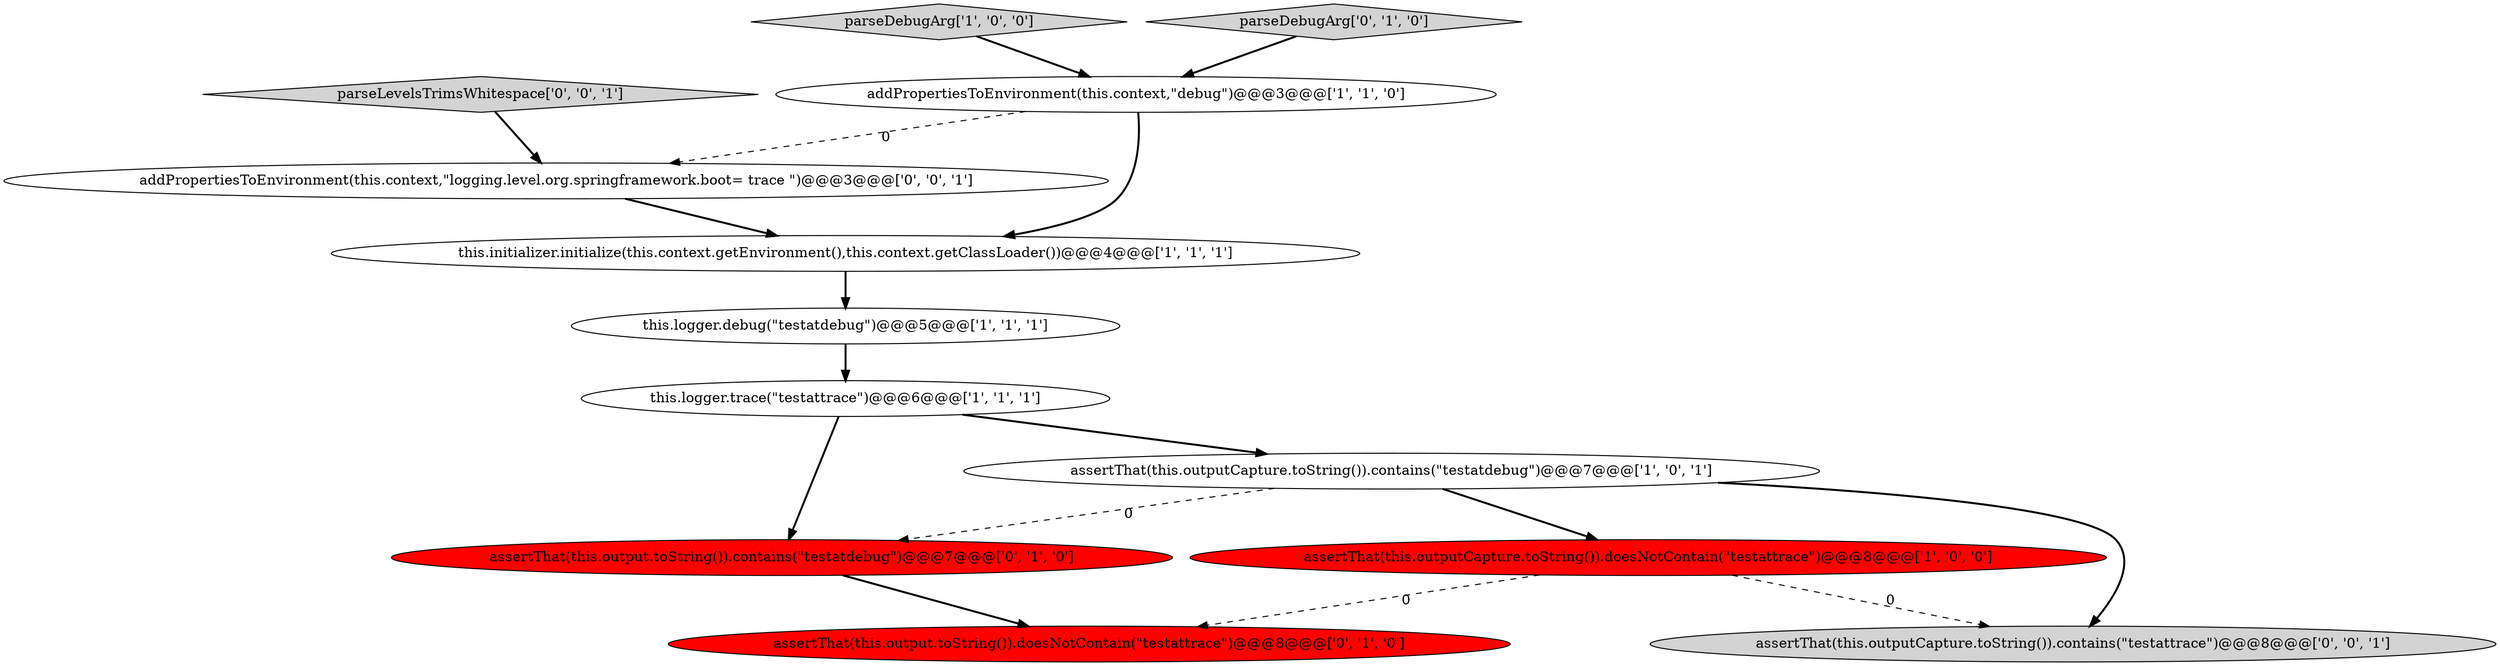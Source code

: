 digraph {
7 [style = filled, label = "assertThat(this.output.toString()).contains(\"testatdebug\")@@@7@@@['0', '1', '0']", fillcolor = red, shape = ellipse image = "AAA1AAABBB2BBB"];
4 [style = filled, label = "this.logger.debug(\"testatdebug\")@@@5@@@['1', '1', '1']", fillcolor = white, shape = ellipse image = "AAA0AAABBB1BBB"];
0 [style = filled, label = "assertThat(this.outputCapture.toString()).doesNotContain(\"testattrace\")@@@8@@@['1', '0', '0']", fillcolor = red, shape = ellipse image = "AAA1AAABBB1BBB"];
6 [style = filled, label = "parseDebugArg['1', '0', '0']", fillcolor = lightgray, shape = diamond image = "AAA0AAABBB1BBB"];
2 [style = filled, label = "this.initializer.initialize(this.context.getEnvironment(),this.context.getClassLoader())@@@4@@@['1', '1', '1']", fillcolor = white, shape = ellipse image = "AAA0AAABBB1BBB"];
5 [style = filled, label = "addPropertiesToEnvironment(this.context,\"debug\")@@@3@@@['1', '1', '0']", fillcolor = white, shape = ellipse image = "AAA0AAABBB1BBB"];
1 [style = filled, label = "assertThat(this.outputCapture.toString()).contains(\"testatdebug\")@@@7@@@['1', '0', '1']", fillcolor = white, shape = ellipse image = "AAA0AAABBB1BBB"];
3 [style = filled, label = "this.logger.trace(\"testattrace\")@@@6@@@['1', '1', '1']", fillcolor = white, shape = ellipse image = "AAA0AAABBB1BBB"];
11 [style = filled, label = "parseLevelsTrimsWhitespace['0', '0', '1']", fillcolor = lightgray, shape = diamond image = "AAA0AAABBB3BBB"];
12 [style = filled, label = "addPropertiesToEnvironment(this.context,\"logging.level.org.springframework.boot= trace \")@@@3@@@['0', '0', '1']", fillcolor = white, shape = ellipse image = "AAA0AAABBB3BBB"];
10 [style = filled, label = "assertThat(this.outputCapture.toString()).contains(\"testattrace\")@@@8@@@['0', '0', '1']", fillcolor = lightgray, shape = ellipse image = "AAA0AAABBB3BBB"];
9 [style = filled, label = "assertThat(this.output.toString()).doesNotContain(\"testattrace\")@@@8@@@['0', '1', '0']", fillcolor = red, shape = ellipse image = "AAA1AAABBB2BBB"];
8 [style = filled, label = "parseDebugArg['0', '1', '0']", fillcolor = lightgray, shape = diamond image = "AAA0AAABBB2BBB"];
7->9 [style = bold, label=""];
4->3 [style = bold, label=""];
6->5 [style = bold, label=""];
5->2 [style = bold, label=""];
12->2 [style = bold, label=""];
11->12 [style = bold, label=""];
5->12 [style = dashed, label="0"];
1->0 [style = bold, label=""];
0->9 [style = dashed, label="0"];
1->7 [style = dashed, label="0"];
8->5 [style = bold, label=""];
3->1 [style = bold, label=""];
3->7 [style = bold, label=""];
1->10 [style = bold, label=""];
2->4 [style = bold, label=""];
0->10 [style = dashed, label="0"];
}
